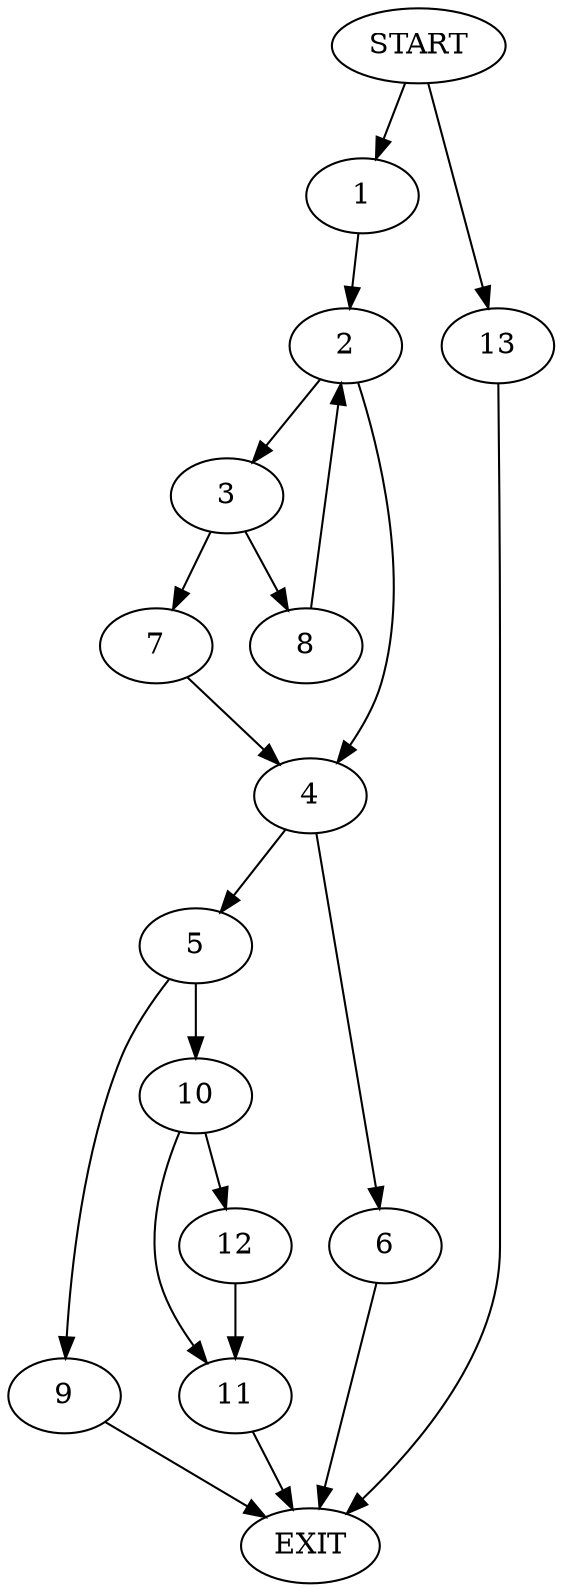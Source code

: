 digraph {
0 [label="START"]
14 [label="EXIT"]
0 -> 1
1 -> 2
2 -> 3
2 -> 4
4 -> 5
4 -> 6
3 -> 7
3 -> 8
7 -> 4
8 -> 2
5 -> 9
5 -> 10
6 -> 14
9 -> 14
10 -> 11
10 -> 12
12 -> 11
11 -> 14
0 -> 13
13 -> 14
}
